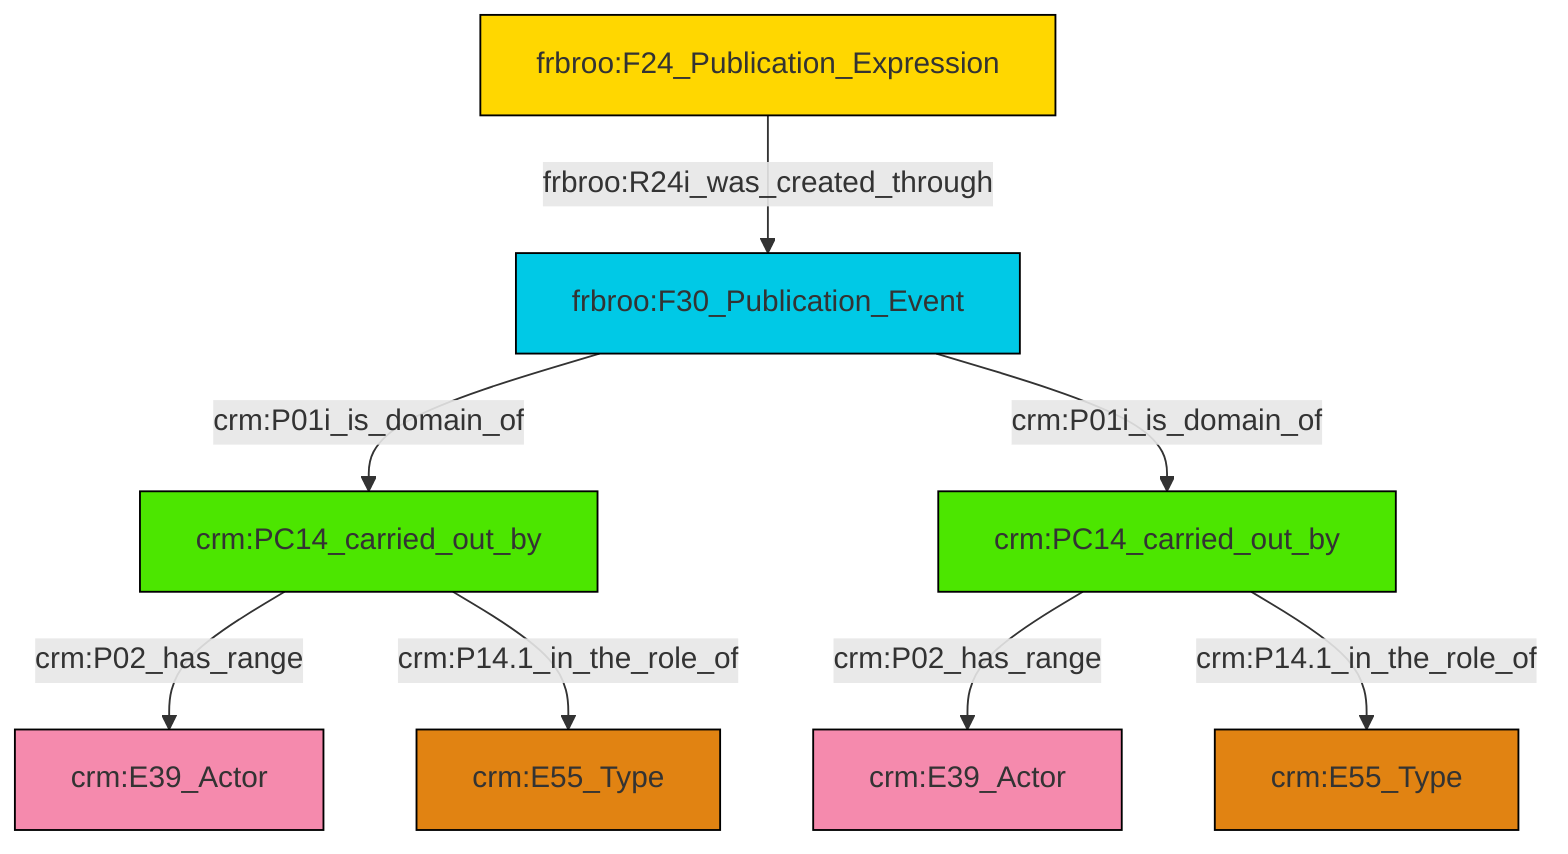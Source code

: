 graph TD
classDef Literal fill:#f2f2f2,stroke:#000000;
classDef CRM_Entity fill:#FFFFFF,stroke:#000000;
classDef Temporal_Entity fill:#00C9E6, stroke:#000000;
classDef Type fill:#E18312, stroke:#000000;
classDef Time-Span fill:#2C9C91, stroke:#000000;
classDef Appellation fill:#FFEB7F, stroke:#000000;
classDef Place fill:#008836, stroke:#000000;
classDef Persistent_Item fill:#B266B2, stroke:#000000;
classDef Conceptual_Object fill:#FFD700, stroke:#000000;
classDef Physical_Thing fill:#D2B48C, stroke:#000000;
classDef Actor fill:#f58aad, stroke:#000000;
classDef PC_Classes fill:#4ce600, stroke:#000000;
classDef Multi fill:#cccccc,stroke:#000000;

0["crm:PC14_carried_out_by"]:::PC_Classes -->|crm:P02_has_range| 1["crm:E39_Actor"]:::Actor
3["crm:PC14_carried_out_by"]:::PC_Classes -->|crm:P02_has_range| 4["crm:E39_Actor"]:::Actor
5["frbroo:F24_Publication_Expression"]:::Conceptual_Object -->|frbroo:R24i_was_created_through| 6["frbroo:F30_Publication_Event"]:::Temporal_Entity
3["crm:PC14_carried_out_by"]:::PC_Classes -->|crm:P14.1_in_the_role_of| 7["crm:E55_Type"]:::Type
0["crm:PC14_carried_out_by"]:::PC_Classes -->|crm:P14.1_in_the_role_of| 11["crm:E55_Type"]:::Type
6["frbroo:F30_Publication_Event"]:::Temporal_Entity -->|crm:P01i_is_domain_of| 3["crm:PC14_carried_out_by"]:::PC_Classes
6["frbroo:F30_Publication_Event"]:::Temporal_Entity -->|crm:P01i_is_domain_of| 0["crm:PC14_carried_out_by"]:::PC_Classes